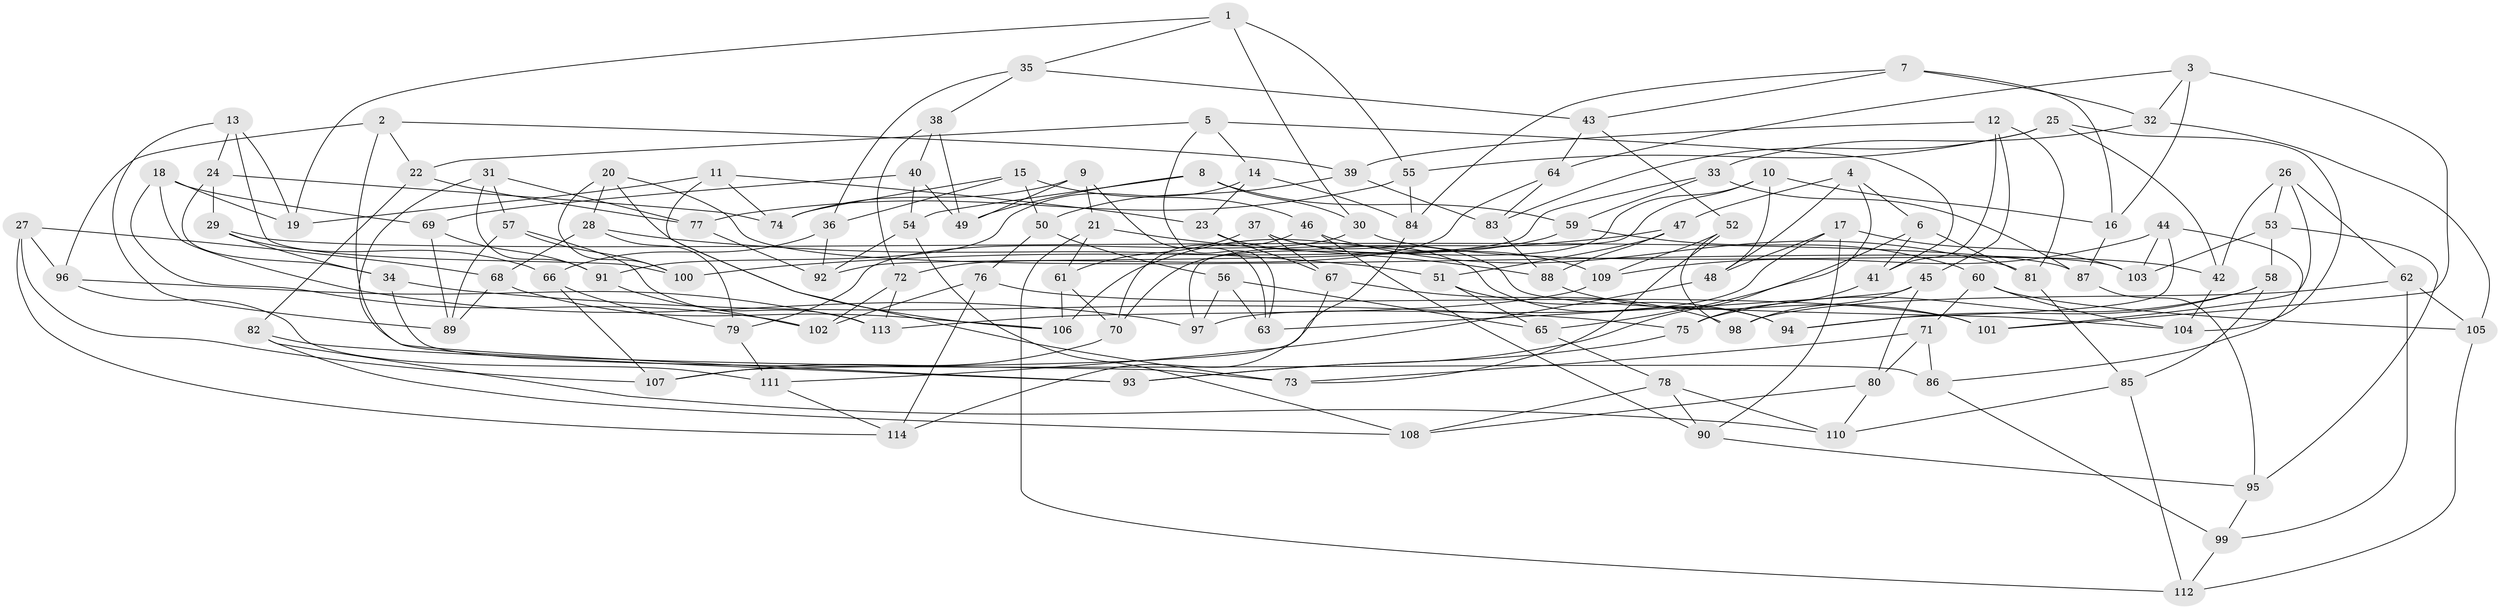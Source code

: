 // Generated by graph-tools (version 1.1) at 2025/16/03/09/25 04:16:16]
// undirected, 114 vertices, 228 edges
graph export_dot {
graph [start="1"]
  node [color=gray90,style=filled];
  1;
  2;
  3;
  4;
  5;
  6;
  7;
  8;
  9;
  10;
  11;
  12;
  13;
  14;
  15;
  16;
  17;
  18;
  19;
  20;
  21;
  22;
  23;
  24;
  25;
  26;
  27;
  28;
  29;
  30;
  31;
  32;
  33;
  34;
  35;
  36;
  37;
  38;
  39;
  40;
  41;
  42;
  43;
  44;
  45;
  46;
  47;
  48;
  49;
  50;
  51;
  52;
  53;
  54;
  55;
  56;
  57;
  58;
  59;
  60;
  61;
  62;
  63;
  64;
  65;
  66;
  67;
  68;
  69;
  70;
  71;
  72;
  73;
  74;
  75;
  76;
  77;
  78;
  79;
  80;
  81;
  82;
  83;
  84;
  85;
  86;
  87;
  88;
  89;
  90;
  91;
  92;
  93;
  94;
  95;
  96;
  97;
  98;
  99;
  100;
  101;
  102;
  103;
  104;
  105;
  106;
  107;
  108;
  109;
  110;
  111;
  112;
  113;
  114;
  1 -- 30;
  1 -- 55;
  1 -- 35;
  1 -- 19;
  2 -- 22;
  2 -- 39;
  2 -- 96;
  2 -- 73;
  3 -- 16;
  3 -- 32;
  3 -- 64;
  3 -- 101;
  4 -- 93;
  4 -- 6;
  4 -- 48;
  4 -- 47;
  5 -- 63;
  5 -- 41;
  5 -- 22;
  5 -- 14;
  6 -- 81;
  6 -- 41;
  6 -- 65;
  7 -- 32;
  7 -- 43;
  7 -- 84;
  7 -- 16;
  8 -- 30;
  8 -- 54;
  8 -- 59;
  8 -- 49;
  9 -- 21;
  9 -- 74;
  9 -- 63;
  9 -- 49;
  10 -- 48;
  10 -- 97;
  10 -- 16;
  10 -- 70;
  11 -- 73;
  11 -- 23;
  11 -- 19;
  11 -- 74;
  12 -- 41;
  12 -- 81;
  12 -- 45;
  12 -- 39;
  13 -- 89;
  13 -- 24;
  13 -- 100;
  13 -- 19;
  14 -- 91;
  14 -- 84;
  14 -- 23;
  15 -- 36;
  15 -- 50;
  15 -- 74;
  15 -- 46;
  16 -- 87;
  17 -- 90;
  17 -- 48;
  17 -- 103;
  17 -- 97;
  18 -- 69;
  18 -- 19;
  18 -- 102;
  18 -- 97;
  20 -- 103;
  20 -- 28;
  20 -- 100;
  20 -- 106;
  21 -- 88;
  21 -- 112;
  21 -- 61;
  22 -- 77;
  22 -- 82;
  23 -- 94;
  23 -- 67;
  24 -- 34;
  24 -- 74;
  24 -- 29;
  25 -- 42;
  25 -- 83;
  25 -- 104;
  25 -- 55;
  26 -- 62;
  26 -- 101;
  26 -- 53;
  26 -- 42;
  27 -- 68;
  27 -- 107;
  27 -- 114;
  27 -- 96;
  28 -- 79;
  28 -- 68;
  28 -- 51;
  29 -- 34;
  29 -- 66;
  29 -- 87;
  30 -- 79;
  30 -- 42;
  31 -- 91;
  31 -- 57;
  31 -- 77;
  31 -- 93;
  32 -- 33;
  32 -- 105;
  33 -- 92;
  33 -- 87;
  33 -- 59;
  34 -- 75;
  34 -- 86;
  35 -- 38;
  35 -- 43;
  35 -- 36;
  36 -- 66;
  36 -- 92;
  37 -- 109;
  37 -- 67;
  37 -- 104;
  37 -- 61;
  38 -- 49;
  38 -- 40;
  38 -- 72;
  39 -- 50;
  39 -- 83;
  40 -- 49;
  40 -- 69;
  40 -- 54;
  41 -- 75;
  42 -- 104;
  43 -- 52;
  43 -- 64;
  44 -- 94;
  44 -- 103;
  44 -- 109;
  44 -- 86;
  45 -- 98;
  45 -- 80;
  45 -- 63;
  46 -- 70;
  46 -- 81;
  46 -- 90;
  47 -- 51;
  47 -- 88;
  47 -- 100;
  48 -- 111;
  50 -- 56;
  50 -- 76;
  51 -- 94;
  51 -- 65;
  52 -- 73;
  52 -- 98;
  52 -- 109;
  53 -- 95;
  53 -- 103;
  53 -- 58;
  54 -- 108;
  54 -- 92;
  55 -- 77;
  55 -- 84;
  56 -- 65;
  56 -- 97;
  56 -- 63;
  57 -- 113;
  57 -- 100;
  57 -- 89;
  58 -- 75;
  58 -- 94;
  58 -- 85;
  59 -- 106;
  59 -- 60;
  60 -- 105;
  60 -- 71;
  60 -- 104;
  61 -- 106;
  61 -- 70;
  62 -- 105;
  62 -- 98;
  62 -- 99;
  64 -- 83;
  64 -- 72;
  65 -- 78;
  66 -- 79;
  66 -- 107;
  67 -- 98;
  67 -- 114;
  68 -- 89;
  68 -- 106;
  69 -- 91;
  69 -- 89;
  70 -- 107;
  71 -- 73;
  71 -- 80;
  71 -- 86;
  72 -- 113;
  72 -- 102;
  75 -- 93;
  76 -- 114;
  76 -- 101;
  76 -- 102;
  77 -- 92;
  78 -- 90;
  78 -- 108;
  78 -- 110;
  79 -- 111;
  80 -- 108;
  80 -- 110;
  81 -- 85;
  82 -- 110;
  82 -- 93;
  82 -- 108;
  83 -- 88;
  84 -- 107;
  85 -- 112;
  85 -- 110;
  86 -- 99;
  87 -- 95;
  88 -- 101;
  90 -- 95;
  91 -- 102;
  95 -- 99;
  96 -- 113;
  96 -- 111;
  99 -- 112;
  105 -- 112;
  109 -- 113;
  111 -- 114;
}
